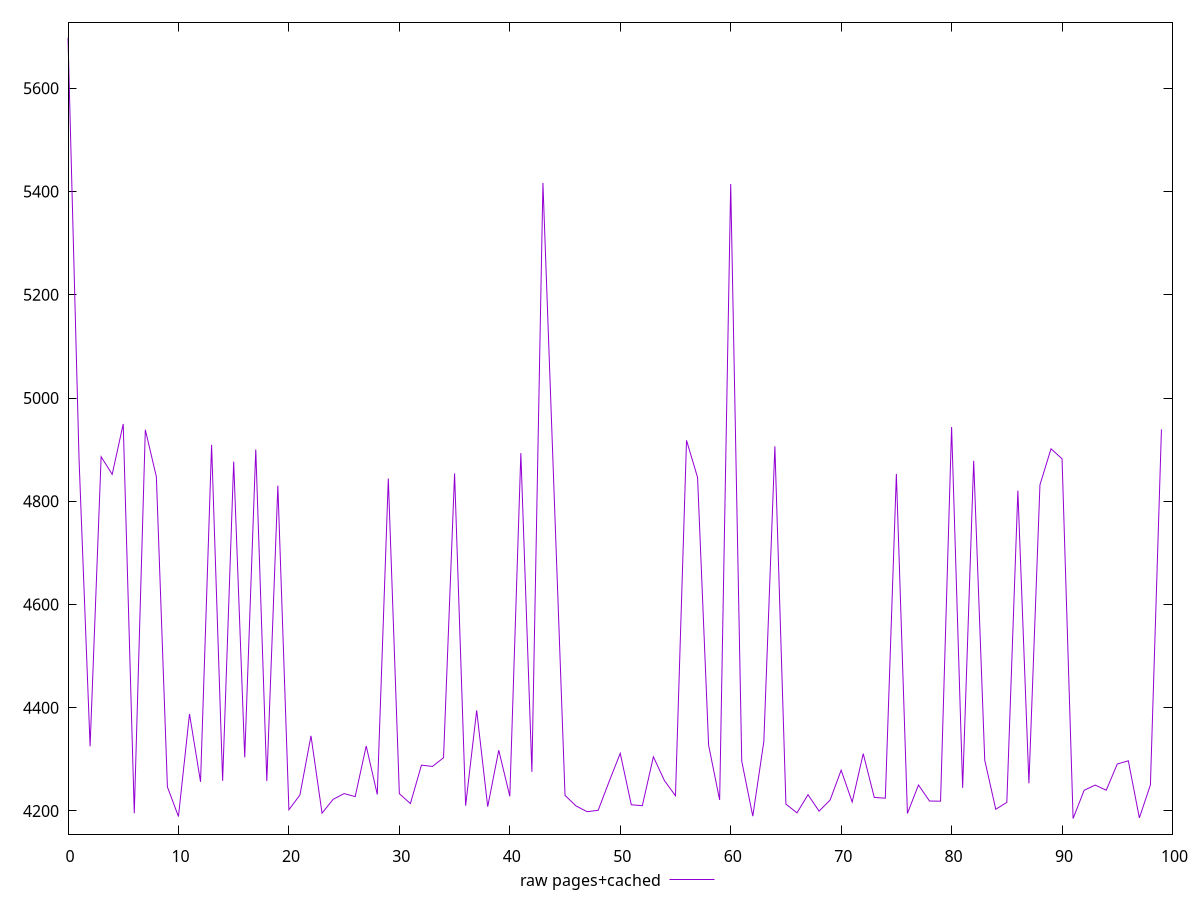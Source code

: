 $_rawPagesCached <<EOF
5697.71409607805
4881.2648069319475
4325.140438896736
4886.186885863088
4852.152999441101
4949.730337675781
4195.449824884491
4938.539803240161
4847.598982343355
4246.565952672778
4189.1538649802915
4387.823978946411
4256.445465451341
4909.366659811071
4258.290459085901
4876.75002179403
4303.707599557983
4900.343319535899
4257.916351290911
4830.322860929782
4202.257536989166
4230.992446146569
4345.550853307587
4195.705344573675
4222.371350487325
4233.593082504986
4227.741741996778
4325.854313502156
4231.820770520299
4843.990553245209
4233.354740972547
4214.243408581579
4288.682203827307
4286.248564374245
4303.069853989904
4853.894227545186
4210.108605504392
4394.781227064693
4208.271399261619
4317.663264207531
4228.414627355796
4893.350361831191
4275.675599789546
5416.734133291861
4822.140052498426
4230.108712638789
4209.5671980076495
4198.5111017131385
4201.193849386809
4257.342638419288
4311.66983328641
4211.928448723519
4210.142911796752
4304.9137457528495
4258.799761463926
4229.342252870712
4917.933709182056
4846.246028321315
4327.315514664993
4221.188802835937
5414.807676793275
4296.523442530172
4189.777033285199
4334.469389753447
4906.536446078288
4213.198939157403
4196.253931449201
4231.449721448146
4199.565536396127
4221.05638270754
4278.886491179237
4217.241934556108
4310.917139321616
4226.142519438642
4224.669802353823
4852.973823431106
4195.126678882365
4250.265807031641
4219.201632396713
4218.888616621522
4943.887350525445
4244.778706692834
4878.379611516362
4298.4437499833075
4203.137724488862
4216.663418184105
4820.575019239983
4253.485344472458
4831.8250001412
4901.600841713289
4882.298323323921
4185.297575146969
4239.968459720062
4250.116642646239
4240.088716944779
4290.902906863372
4297.166564373225
4186.504632622912
4250.411296243361
4939.15710037461
EOF
set key outside below
set terminal pngcairo
set output "report_00006_2020-11-02T20-21-41.718Z/speed-index/pages+cached//raw.png"
set yrange [4155.049244728348:5727.9624264966715]
plot $_rawPagesCached title "raw pages+cached" with line ,